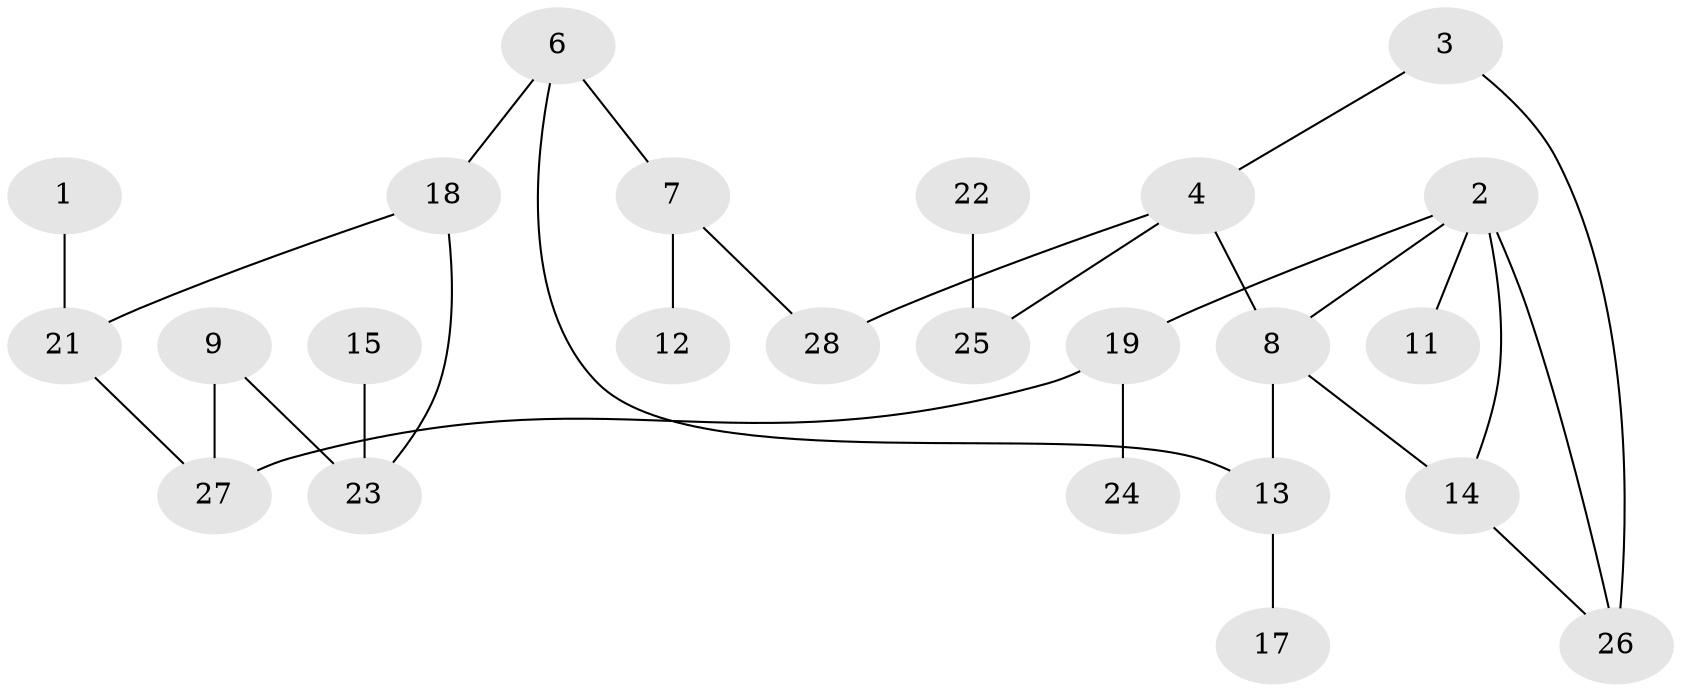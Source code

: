 // original degree distribution, {1: 0.2727272727272727, 2: 0.2727272727272727, 4: 0.14545454545454545, 5: 0.03636363636363636, 3: 0.2, 0: 0.07272727272727272}
// Generated by graph-tools (version 1.1) at 2025/35/03/04/25 23:35:58]
// undirected, 24 vertices, 29 edges
graph export_dot {
  node [color=gray90,style=filled];
  1;
  2;
  3;
  4;
  6;
  7;
  8;
  9;
  11;
  12;
  13;
  14;
  15;
  17;
  18;
  19;
  21;
  22;
  23;
  24;
  25;
  26;
  27;
  28;
  1 -- 21 [weight=1.0];
  2 -- 8 [weight=1.0];
  2 -- 11 [weight=1.0];
  2 -- 14 [weight=1.0];
  2 -- 19 [weight=1.0];
  2 -- 26 [weight=2.0];
  3 -- 4 [weight=1.0];
  3 -- 26 [weight=1.0];
  4 -- 8 [weight=1.0];
  4 -- 25 [weight=1.0];
  4 -- 28 [weight=1.0];
  6 -- 7 [weight=1.0];
  6 -- 13 [weight=1.0];
  6 -- 18 [weight=1.0];
  7 -- 12 [weight=1.0];
  7 -- 28 [weight=1.0];
  8 -- 13 [weight=1.0];
  8 -- 14 [weight=2.0];
  9 -- 23 [weight=1.0];
  9 -- 27 [weight=2.0];
  13 -- 17 [weight=1.0];
  14 -- 26 [weight=1.0];
  15 -- 23 [weight=1.0];
  18 -- 21 [weight=1.0];
  18 -- 23 [weight=1.0];
  19 -- 24 [weight=1.0];
  19 -- 27 [weight=2.0];
  21 -- 27 [weight=1.0];
  22 -- 25 [weight=1.0];
}
